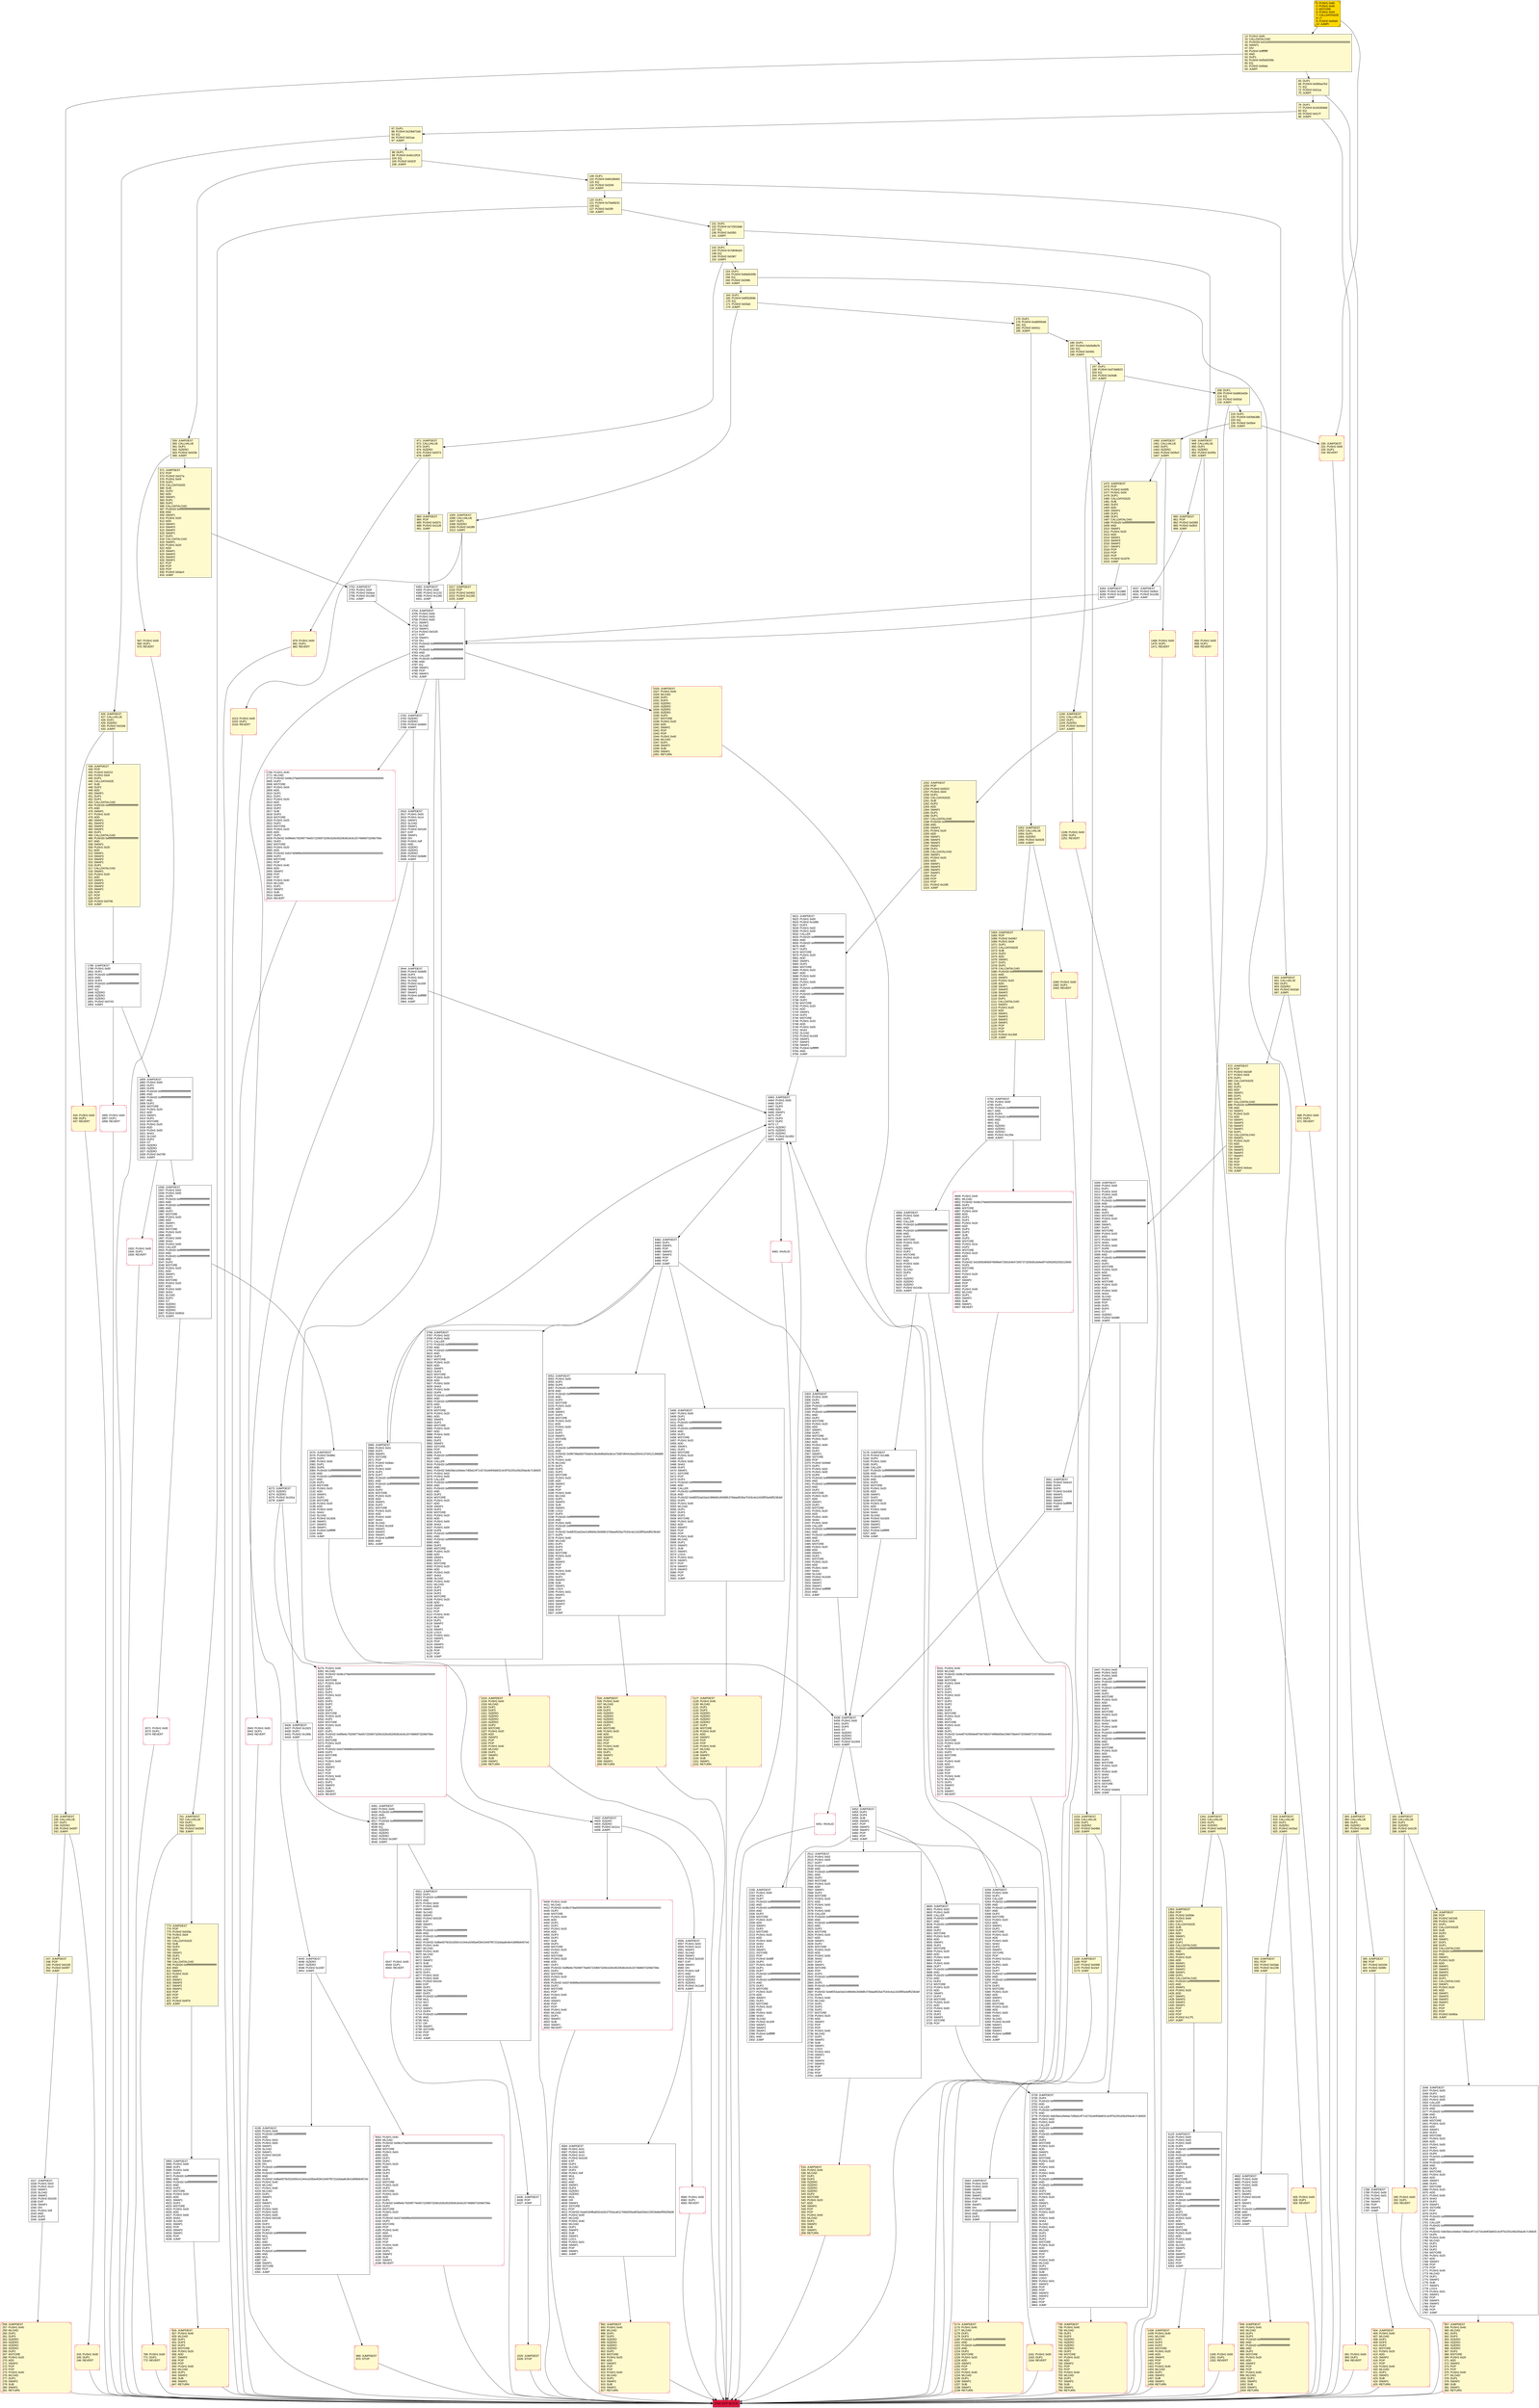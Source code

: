 digraph G {
bgcolor=transparent rankdir=UD;
node [shape=box style=filled color=black fillcolor=white fontname=arial fontcolor=black];
2752 [label="2752: JUMPDEST\l2753: PUSH1 0x00\l2755: PUSH2 0x0aca\l2758: PUSH2 0x1260\l2761: JUMP\l" ];
197 [label="197: DUP1\l198: PUSH4 0xd73dd623\l203: EQ\l204: PUSH2 0x04d8\l207: JUMPI\l" fillcolor=lemonchiffon ];
6435 [label="6435: JUMPDEST\l6436: POP\l6437: JUMP\l" ];
6452 [label="6452: JUMPDEST\l6453: DUP2\l6454: DUP4\l6455: SUB\l6456: SWAP1\l6457: POP\l6458: SWAP3\l6459: SWAP2\l6460: POP\l6461: POP\l6462: JUMP\l" ];
860 [label="860: JUMPDEST\l861: POP\l862: PUSH2 0x0365\l865: PUSH2 0x0fc5\l868: JUMP\l" fillcolor=lemonchiffon ];
383 [label="383: JUMPDEST\l384: CALLVALUE\l385: DUP1\l386: ISZERO\l387: PUSH2 0x018b\l390: JUMPI\l" fillcolor=lemonchiffon ];
131 [label="131: DUP1\l132: PUSH4 0x715018a6\l137: EQ\l138: PUSH2 0x0350\l141: JUMPI\l" fillcolor=lemonchiffon ];
434 [label="434: PUSH1 0x00\l436: DUP1\l437: REVERT\l" fillcolor=lemonchiffon shape=Msquare color=crimson ];
4556 [label="4556: JUMPDEST\l4557: PUSH1 0x03\l4559: PUSH1 0x14\l4561: SWAP1\l4562: SLOAD\l4563: SWAP1\l4564: PUSH2 0x0100\l4567: EXP\l4568: SWAP1\l4569: DIV\l4570: PUSH1 0xff\l4572: AND\l4573: ISZERO\l4574: ISZERO\l4575: ISZERO\l4576: PUSH2 0x11e8\l4579: JUMPI\l" ];
175 [label="175: DUP1\l176: PUSH4 0xa9059cbb\l181: EQ\l182: PUSH2 0x041c\l185: JUMPI\l" fillcolor=lemonchiffon ];
1472 [label="1472: JUMPDEST\l1473: POP\l1474: PUSH2 0x05f5\l1477: PUSH1 0x04\l1479: DUP1\l1480: CALLDATASIZE\l1481: SUB\l1482: DUP2\l1483: ADD\l1484: SWAP1\l1485: DUP1\l1486: DUP1\l1487: CALLDATALOAD\l1488: PUSH20 0xffffffffffffffffffffffffffffffffffffffff\l1509: AND\l1510: SWAP1\l1511: PUSH1 0x20\l1513: ADD\l1514: SWAP1\l1515: SWAP3\l1516: SWAP2\l1517: SWAP1\l1518: POP\l1519: POP\l1520: POP\l1521: PUSH2 0x1878\l1524: JUMP\l" fillcolor=lemonchiffon ];
1798 [label="1798: JUMPDEST\l1799: PUSH1 0x00\l1801: DUP1\l1802: PUSH20 0xffffffffffffffffffffffffffffffffffffffff\l1823: AND\l1824: DUP4\l1825: PUSH20 0xffffffffffffffffffffffffffffffffffffffff\l1846: AND\l1847: EQ\l1848: ISZERO\l1849: ISZERO\l1850: ISZERO\l1851: PUSH2 0x0743\l1854: JUMPI\l" ];
1468 [label="1468: PUSH1 0x00\l1470: DUP1\l1471: REVERT\l" fillcolor=lemonchiffon shape=Msquare color=crimson ];
1315 [label="1315: JUMPDEST\l1316: PUSH1 0x40\l1318: MLOAD\l1319: DUP1\l1320: DUP3\l1321: ISZERO\l1322: ISZERO\l1323: ISZERO\l1324: ISZERO\l1325: DUP2\l1326: MSTORE\l1327: PUSH1 0x20\l1329: ADD\l1330: SWAP2\l1331: POP\l1332: POP\l1333: PUSH1 0x40\l1335: MLOAD\l1336: DUP1\l1337: SWAP2\l1338: SUB\l1339: SWAP1\l1340: RETURN\l" fillcolor=lemonchiffon shape=Msquare color=crimson ];
2512 [label="2512: JUMPDEST\l2513: PUSH1 0x02\l2515: PUSH1 0x00\l2517: DUP7\l2518: PUSH20 0xffffffffffffffffffffffffffffffffffffffff\l2539: AND\l2540: PUSH20 0xffffffffffffffffffffffffffffffffffffffff\l2561: AND\l2562: DUP2\l2563: MSTORE\l2564: PUSH1 0x20\l2566: ADD\l2567: SWAP1\l2568: DUP2\l2569: MSTORE\l2570: PUSH1 0x20\l2572: ADD\l2573: PUSH1 0x00\l2575: SHA3\l2576: PUSH1 0x00\l2578: CALLER\l2579: PUSH20 0xffffffffffffffffffffffffffffffffffffffff\l2600: AND\l2601: PUSH20 0xffffffffffffffffffffffffffffffffffffffff\l2622: AND\l2623: DUP2\l2624: MSTORE\l2625: PUSH1 0x20\l2627: ADD\l2628: SWAP1\l2629: DUP2\l2630: MSTORE\l2631: PUSH1 0x20\l2633: ADD\l2634: PUSH1 0x00\l2636: SHA3\l2637: DUP2\l2638: SWAP1\l2639: SSTORE\l2640: POP\l2641: DUP3\l2642: PUSH20 0xffffffffffffffffffffffffffffffffffffffff\l2663: AND\l2664: DUP5\l2665: PUSH20 0xffffffffffffffffffffffffffffffffffffffff\l2686: AND\l2687: PUSH32 0xddf252ad1be2c89b69c2b068fc378daa952ba7f163c4a11628f55a4df523b3ef\l2720: DUP5\l2721: PUSH1 0x40\l2723: MLOAD\l2724: DUP1\l2725: DUP3\l2726: DUP2\l2727: MSTORE\l2728: PUSH1 0x20\l2730: ADD\l2731: SWAP2\l2732: POP\l2733: POP\l2734: PUSH1 0x40\l2736: MLOAD\l2737: DUP1\l2738: SWAP2\l2739: SUB\l2740: SWAP1\l2741: LOG3\l2742: PUSH1 0x01\l2744: SWAP1\l2745: POP\l2746: SWAP4\l2747: SWAP3\l2748: POP\l2749: POP\l2750: POP\l2751: JUMP\l" ];
391 [label="391: PUSH1 0x00\l393: DUP1\l394: REVERT\l" fillcolor=lemonchiffon shape=Msquare color=crimson ];
404 [label="404: JUMPDEST\l405: PUSH1 0x40\l407: MLOAD\l408: DUP1\l409: DUP3\l410: DUP2\l411: MSTORE\l412: PUSH1 0x20\l414: ADD\l415: SWAP2\l416: POP\l417: POP\l418: PUSH1 0x40\l420: MLOAD\l421: DUP1\l422: SWAP2\l423: SUB\l424: SWAP1\l425: RETURN\l" fillcolor=lemonchiffon shape=Msquare color=crimson ];
1161 [label="1161: PUSH1 0x00\l1163: DUP1\l1164: REVERT\l" fillcolor=lemonchiffon shape=Msquare color=crimson ];
533 [label="533: JUMPDEST\l534: PUSH1 0x40\l536: MLOAD\l537: DUP1\l538: DUP3\l539: ISZERO\l540: ISZERO\l541: ISZERO\l542: ISZERO\l543: DUP2\l544: MSTORE\l545: PUSH1 0x20\l547: ADD\l548: SWAP2\l549: POP\l550: POP\l551: PUSH1 0x40\l553: MLOAD\l554: DUP1\l555: SWAP2\l556: SUB\l557: SWAP1\l558: RETURN\l" fillcolor=lemonchiffon shape=Msquare color=crimson ];
87 [label="87: DUP1\l88: PUSH4 0x23b872dd\l93: EQ\l94: PUSH2 0x01aa\l97: JUMPI\l" fillcolor=lemonchiffon ];
2303 [label="2303: JUMPDEST\l2304: PUSH1 0x00\l2306: DUP1\l2307: DUP6\l2308: PUSH20 0xffffffffffffffffffffffffffffffffffffffff\l2329: AND\l2330: PUSH20 0xffffffffffffffffffffffffffffffffffffffff\l2351: AND\l2352: DUP2\l2353: MSTORE\l2354: PUSH1 0x20\l2356: ADD\l2357: SWAP1\l2358: DUP2\l2359: MSTORE\l2360: PUSH1 0x20\l2362: ADD\l2363: PUSH1 0x00\l2365: SHA3\l2366: DUP2\l2367: SWAP1\l2368: SSTORE\l2369: POP\l2370: PUSH2 0x09d0\l2373: DUP3\l2374: PUSH1 0x02\l2376: PUSH1 0x00\l2378: DUP8\l2379: PUSH20 0xffffffffffffffffffffffffffffffffffffffff\l2400: AND\l2401: PUSH20 0xffffffffffffffffffffffffffffffffffffffff\l2422: AND\l2423: DUP2\l2424: MSTORE\l2425: PUSH1 0x20\l2427: ADD\l2428: SWAP1\l2429: DUP2\l2430: MSTORE\l2431: PUSH1 0x20\l2433: ADD\l2434: PUSH1 0x00\l2436: SHA3\l2437: PUSH1 0x00\l2439: CALLER\l2440: PUSH20 0xffffffffffffffffffffffffffffffffffffffff\l2461: AND\l2462: PUSH20 0xffffffffffffffffffffffffffffffffffffffff\l2483: AND\l2484: DUP2\l2485: MSTORE\l2486: PUSH1 0x20\l2488: ADD\l2489: SWAP1\l2490: DUP2\l2491: MSTORE\l2492: PUSH1 0x20\l2494: ADD\l2495: PUSH1 0x00\l2497: SHA3\l2498: SLOAD\l2499: PUSH2 0x1926\l2502: SWAP1\l2503: SWAP2\l2504: SWAP1\l2505: PUSH4 0xffffffff\l2510: AND\l2511: JUMP\l" ];
1438 [label="1438: JUMPDEST\l1439: PUSH1 0x40\l1441: MLOAD\l1442: DUP1\l1443: DUP3\l1444: DUP2\l1445: MSTORE\l1446: PUSH1 0x20\l1448: ADD\l1449: SWAP2\l1450: POP\l1451: POP\l1452: PUSH1 0x40\l1454: MLOAD\l1455: DUP1\l1456: SWAP2\l1457: SUB\l1458: SWAP1\l1459: RETURN\l" fillcolor=lemonchiffon shape=Msquare color=crimson ];
1932 [label="1932: PUSH1 0x00\l1934: DUP1\l1935: REVERT\l" shape=Msquare color=crimson ];
2156 [label="2156: JUMPDEST\l2157: PUSH1 0x00\l2159: DUP1\l2160: DUP7\l2161: PUSH20 0xffffffffffffffffffffffffffffffffffffffff\l2182: AND\l2183: PUSH20 0xffffffffffffffffffffffffffffffffffffffff\l2204: AND\l2205: DUP2\l2206: MSTORE\l2207: PUSH1 0x20\l2209: ADD\l2210: SWAP1\l2211: DUP2\l2212: MSTORE\l2213: PUSH1 0x20\l2215: ADD\l2216: PUSH1 0x00\l2218: SHA3\l2219: DUP2\l2220: SWAP1\l2221: SSTORE\l2222: POP\l2223: PUSH2 0x08ff\l2226: DUP3\l2227: PUSH1 0x00\l2229: DUP1\l2230: DUP7\l2231: PUSH20 0xffffffffffffffffffffffffffffffffffffffff\l2252: AND\l2253: PUSH20 0xffffffffffffffffffffffffffffffffffffffff\l2274: AND\l2275: DUP2\l2276: MSTORE\l2277: PUSH1 0x20\l2279: ADD\l2280: SWAP1\l2281: DUP2\l2282: MSTORE\l2283: PUSH1 0x20\l2285: ADD\l2286: PUSH1 0x00\l2288: SHA3\l2289: SLOAD\l2290: PUSH2 0x193f\l2293: SWAP1\l2294: SWAP2\l2295: SWAP1\l2296: PUSH4 0xffffffff\l2301: AND\l2302: JUMP\l" ];
2769 [label="2769: PUSH1 0x40\l2771: MLOAD\l2772: PUSH32 0x08c379a000000000000000000000000000000000000000000000000000000000\l2805: DUP2\l2806: MSTORE\l2807: PUSH1 0x04\l2809: ADD\l2810: DUP1\l2811: DUP1\l2812: PUSH1 0x20\l2814: ADD\l2815: DUP3\l2816: DUP2\l2817: SUB\l2818: DUP3\l2819: MSTORE\l2820: PUSH1 0x25\l2822: DUP2\l2823: MSTORE\l2824: PUSH1 0x20\l2826: ADD\l2827: DUP1\l2828: PUSH32 0x6f6e6c79206f776e65722069732061626c652063616c6c20746869732066756e\l2861: DUP2\l2862: MSTORE\l2863: PUSH1 0x20\l2865: ADD\l2866: PUSH32 0x6374696f6e000000000000000000000000000000000000000000000000000000\l2899: DUP2\l2900: MSTORE\l2901: POP\l2902: PUSH1 0x40\l2904: ADD\l2905: SWAP2\l2906: POP\l2907: POP\l2908: PUSH1 0x40\l2910: MLOAD\l2911: DUP1\l2912: SWAP2\l2913: SUB\l2914: SWAP1\l2915: REVERT\l" shape=Msquare color=crimson ];
2916 [label="2916: JUMPDEST\l2917: PUSH1 0x03\l2919: PUSH1 0x14\l2921: SWAP1\l2922: SLOAD\l2923: SWAP1\l2924: PUSH2 0x0100\l2927: EXP\l2928: SWAP1\l2929: DIV\l2930: PUSH1 0xff\l2932: AND\l2933: ISZERO\l2934: ISZERO\l2935: ISZERO\l2936: PUSH2 0x0b80\l2939: JUMPI\l" ];
3581 [label="3581: JUMPDEST\l3582: PUSH2 0x0e10\l3585: DUP4\l3586: DUP3\l3587: PUSH2 0x1926\l3590: SWAP1\l3591: SWAP2\l3592: SWAP1\l3593: PUSH4 0xffffffff\l3598: AND\l3599: JUMP\l" ];
6547 [label="6547: PUSH1 0x00\l6549: DUP1\l6550: REVERT\l" shape=Msquare color=crimson ];
395 [label="395: JUMPDEST\l396: POP\l397: PUSH2 0x0194\l400: PUSH2 0x06fc\l403: JUMP\l" fillcolor=lemonchiffon ];
98 [label="98: DUP1\l99: PUSH4 0x40c10f19\l104: EQ\l105: PUSH2 0x022f\l108: JUMPI\l" fillcolor=lemonchiffon ];
4037 [label="4037: JUMPDEST\l4038: PUSH2 0x0fcd\l4041: PUSH2 0x1260\l4044: JUMP\l" ];
4052 [label="4052: PUSH1 0x40\l4054: MLOAD\l4055: PUSH32 0x08c379a000000000000000000000000000000000000000000000000000000000\l4088: DUP2\l4089: MSTORE\l4090: PUSH1 0x04\l4092: ADD\l4093: DUP1\l4094: DUP1\l4095: PUSH1 0x20\l4097: ADD\l4098: DUP3\l4099: DUP2\l4100: SUB\l4101: DUP3\l4102: MSTORE\l4103: PUSH1 0x25\l4105: DUP2\l4106: MSTORE\l4107: PUSH1 0x20\l4109: ADD\l4110: DUP1\l4111: PUSH32 0x6f6e6c79206f776e65722069732061626c652063616c6c20746869732066756e\l4144: DUP2\l4145: MSTORE\l4146: PUSH1 0x20\l4148: ADD\l4149: PUSH32 0x6374696f6e000000000000000000000000000000000000000000000000000000\l4182: DUP2\l4183: MSTORE\l4184: POP\l4185: PUSH1 0x40\l4187: ADD\l4188: SWAP2\l4189: POP\l4190: POP\l4191: PUSH1 0x40\l4193: MLOAD\l4194: DUP1\l4195: SWAP2\l4196: SUB\l4197: SWAP1\l4198: REVERT\l" shape=Msquare color=crimson ];
256 [label="256: JUMPDEST\l257: PUSH1 0x40\l259: MLOAD\l260: DUP1\l261: DUP3\l262: ISZERO\l263: ISZERO\l264: ISZERO\l265: ISZERO\l266: DUP2\l267: MSTORE\l268: PUSH1 0x20\l270: ADD\l271: SWAP2\l272: POP\l273: POP\l274: PUSH1 0x40\l276: MLOAD\l277: DUP1\l278: SWAP2\l279: SUB\l280: SWAP1\l281: RETURN\l" fillcolor=lemonchiffon shape=Msquare color=crimson ];
668 [label="668: PUSH1 0x00\l670: DUP1\l671: REVERT\l" fillcolor=lemonchiffon shape=Msquare color=crimson ];
571 [label="571: JUMPDEST\l572: POP\l573: PUSH2 0x027a\l576: PUSH1 0x04\l578: DUP1\l579: CALLDATASIZE\l580: SUB\l581: DUP2\l582: ADD\l583: SWAP1\l584: DUP1\l585: DUP1\l586: CALLDATALOAD\l587: PUSH20 0xffffffffffffffffffffffffffffffffffffffff\l608: AND\l609: SWAP1\l610: PUSH1 0x20\l612: ADD\l613: SWAP1\l614: SWAP3\l615: SWAP2\l616: SWAP1\l617: DUP1\l618: CALLDATALOAD\l619: SWAP1\l620: PUSH1 0x20\l622: ADD\l623: SWAP1\l624: SWAP3\l625: SWAP2\l626: SWAP1\l627: POP\l628: POP\l629: POP\l630: PUSH2 0x0ac0\l633: JUMP\l" fillcolor=lemonchiffon ];
1026 [label="1026: JUMPDEST\l1027: PUSH1 0x40\l1029: MLOAD\l1030: DUP1\l1031: DUP3\l1032: ISZERO\l1033: ISZERO\l1034: ISZERO\l1035: ISZERO\l1036: DUP2\l1037: MSTORE\l1038: PUSH1 0x20\l1040: ADD\l1041: SWAP2\l1042: POP\l1043: POP\l1044: PUSH1 0x40\l1046: MLOAD\l1047: DUP1\l1048: SWAP2\l1049: SUB\l1050: SWAP1\l1051: RETURN\l" fillcolor=lemonchiffon shape=Msquare color=crimson ];
926 [label="926: PUSH1 0x00\l928: DUP1\l929: REVERT\l" fillcolor=lemonchiffon shape=Msquare color=crimson ];
892 [label="892: JUMPDEST\l893: PUSH1 0x40\l895: MLOAD\l896: DUP1\l897: DUP3\l898: ISZERO\l899: ISZERO\l900: ISZERO\l901: ISZERO\l902: DUP2\l903: MSTORE\l904: PUSH1 0x20\l906: ADD\l907: SWAP2\l908: POP\l909: POP\l910: PUSH1 0x40\l912: MLOAD\l913: DUP1\l914: SWAP2\l915: SUB\l916: SWAP1\l917: RETURN\l" fillcolor=lemonchiffon shape=Msquare color=crimson ];
2944 [label="2944: JUMPDEST\l2945: PUSH2 0x0b95\l2948: DUP3\l2949: PUSH1 0x01\l2951: SLOAD\l2952: PUSH2 0x193f\l2955: SWAP1\l2956: SWAP2\l2957: SWAP1\l2958: PUSH4 0xffffffff\l2963: AND\l2964: JUMP\l" ];
1248 [label="1248: PUSH1 0x00\l1250: DUP1\l1251: REVERT\l" fillcolor=lemonchiffon shape=Msquare color=crimson ];
883 [label="883: JUMPDEST\l884: POP\l885: PUSH2 0x037c\l888: PUSH2 0x1128\l891: JUMP\l" fillcolor=lemonchiffon ];
4580 [label="4580: PUSH1 0x00\l4582: DUP1\l4583: REVERT\l" shape=Msquare color=crimson ];
634 [label="634: JUMPDEST\l635: PUSH1 0x40\l637: MLOAD\l638: DUP1\l639: DUP3\l640: ISZERO\l641: ISZERO\l642: ISZERO\l643: ISZERO\l644: DUP2\l645: MSTORE\l646: PUSH1 0x20\l648: ADD\l649: SWAP2\l650: POP\l651: POP\l652: PUSH1 0x40\l654: MLOAD\l655: DUP1\l656: SWAP2\l657: SUB\l658: SWAP1\l659: RETURN\l" fillcolor=lemonchiffon shape=Msquare color=crimson ];
247 [label="247: JUMPDEST\l248: POP\l249: PUSH2 0x0100\l252: PUSH2 0x05f7\l255: JUMP\l" fillcolor=lemonchiffon ];
6482 [label="6482: JUMPDEST\l6483: DUP1\l6484: SWAP1\l6485: POP\l6486: SWAP3\l6487: SWAP2\l6488: POP\l6489: POP\l6490: JUMP\l" ];
4792 [label="4792: JUMPDEST\l4793: PUSH1 0x00\l4795: DUP1\l4796: PUSH20 0xffffffffffffffffffffffffffffffffffffffff\l4817: AND\l4818: DUP4\l4819: PUSH20 0xffffffffffffffffffffffffffffffffffffffff\l4840: AND\l4841: EQ\l4842: ISZERO\l4843: ISZERO\l4844: ISZERO\l4845: PUSH2 0x135e\l4848: JUMPI\l" ];
13 [label="13: PUSH1 0x00\l15: CALLDATALOAD\l16: PUSH29 0x0100000000000000000000000000000000000000000000000000000000\l46: SWAP1\l47: DIV\l48: PUSH4 0xffffffff\l53: AND\l54: DUP1\l55: PUSH4 0x05d2035b\l60: EQ\l61: PUSH2 0x00eb\l64: JUMPI\l" fillcolor=lemonchiffon ];
243 [label="243: PUSH1 0x00\l245: DUP1\l246: REVERT\l" fillcolor=lemonchiffon shape=Msquare color=crimson ];
4392 [label="4392: JUMPDEST\l4393: PUSH1 0x00\l4395: PUSH2 0x1132\l4398: PUSH2 0x1260\l4401: JUMP\l" ];
1013 [label="1013: PUSH1 0x00\l1015: DUP1\l1016: REVERT\l" fillcolor=lemonchiffon shape=Msquare color=crimson ];
6426 [label="6426: JUMPDEST\l6427: PUSH2 0x1923\l6430: DUP2\l6431: PUSH2 0x195b\l6434: JUMP\l" ];
164 [label="164: DUP1\l165: PUSH4 0x8f32d59b\l170: EQ\l171: PUSH2 0x03ed\l174: JUMPI\l" fillcolor=lemonchiffon ];
6438 [label="6438: JUMPDEST\l6439: PUSH1 0x00\l6441: DUP3\l6442: DUP3\l6443: GT\l6444: ISZERO\l6445: ISZERO\l6446: ISZERO\l6447: PUSH2 0x1934\l6450: JUMPI\l" ];
6743 [label="6743: EXIT BLOCK\l" fillcolor=crimson ];
426 [label="426: JUMPDEST\l427: CALLVALUE\l428: DUP1\l429: ISZERO\l430: PUSH2 0x01b6\l433: JUMPI\l" fillcolor=lemonchiffon ];
357 [label="357: JUMPDEST\l358: PUSH1 0x40\l360: MLOAD\l361: DUP1\l362: DUP3\l363: ISZERO\l364: ISZERO\l365: ISZERO\l366: ISZERO\l367: DUP2\l368: MSTORE\l369: PUSH1 0x20\l371: ADD\l372: SWAP2\l373: POP\l374: POP\l375: PUSH1 0x40\l377: MLOAD\l378: DUP1\l379: SWAP2\l380: SUB\l381: SWAP1\l382: RETURN\l" fillcolor=lemonchiffon shape=Msquare color=crimson ];
1127 [label="1127: JUMPDEST\l1128: PUSH1 0x40\l1130: MLOAD\l1131: DUP1\l1132: DUP3\l1133: ISZERO\l1134: ISZERO\l1135: ISZERO\l1136: ISZERO\l1137: DUP2\l1138: MSTORE\l1139: PUSH1 0x20\l1141: ADD\l1142: SWAP2\l1143: POP\l1144: POP\l1145: PUSH1 0x40\l1147: MLOAD\l1148: DUP1\l1149: SWAP2\l1150: SUB\l1151: SWAP1\l1152: RETURN\l" fillcolor=lemonchiffon shape=Msquare color=crimson ];
0 [label="0: PUSH1 0x80\l2: PUSH1 0x40\l4: MSTORE\l5: PUSH1 0x04\l7: CALLDATASIZE\l8: LT\l9: PUSH2 0x00e6\l12: JUMPI\l" fillcolor=lemonchiffon shape=Msquare fillcolor=gold ];
773 [label="773: JUMPDEST\l774: POP\l775: PUSH2 0x033a\l778: PUSH1 0x04\l780: DUP1\l781: CALLDATASIZE\l782: SUB\l783: DUP2\l784: ADD\l785: SWAP1\l786: DUP1\l787: DUP1\l788: CALLDATALOAD\l789: PUSH20 0xffffffffffffffffffffffffffffffffffffffff\l810: AND\l811: SWAP1\l812: PUSH1 0x20\l814: ADD\l815: SWAP1\l816: SWAP3\l817: SWAP2\l818: SWAP1\l819: POP\l820: POP\l821: POP\l822: PUSH2 0x0f7d\l825: JUMP\l" fillcolor=lemonchiffon ];
1525 [label="1525: JUMPDEST\l1526: STOP\l" fillcolor=lemonchiffon shape=Msquare color=crimson ];
6279 [label="6279: PUSH1 0x40\l6281: MLOAD\l6282: PUSH32 0x08c379a000000000000000000000000000000000000000000000000000000000\l6315: DUP2\l6316: MSTORE\l6317: PUSH1 0x04\l6319: ADD\l6320: DUP1\l6321: DUP1\l6322: PUSH1 0x20\l6324: ADD\l6325: DUP3\l6326: DUP2\l6327: SUB\l6328: DUP3\l6329: MSTORE\l6330: PUSH1 0x25\l6332: DUP2\l6333: MSTORE\l6334: PUSH1 0x20\l6336: ADD\l6337: DUP1\l6338: PUSH32 0x6f6e6c79206f776e65722069732061626c652063616c6c20746869732066756e\l6371: DUP2\l6372: MSTORE\l6373: PUSH1 0x20\l6375: ADD\l6376: PUSH32 0x6374696f6e000000000000000000000000000000000000000000000000000000\l6409: DUP2\l6410: MSTORE\l6411: POP\l6412: PUSH1 0x40\l6414: ADD\l6415: SWAP2\l6416: POP\l6417: POP\l6418: PUSH1 0x40\l6420: MLOAD\l6421: DUP1\l6422: SWAP2\l6423: SUB\l6424: SWAP1\l6425: REVERT\l" shape=Msquare color=crimson ];
1788 [label="1788: JUMPDEST\l1789: PUSH1 0x00\l1791: PUSH1 0x01\l1793: SLOAD\l1794: SWAP1\l1795: POP\l1796: SWAP1\l1797: JUMP\l" ];
6551 [label="6551: JUMPDEST\l6552: DUP1\l6553: PUSH20 0xffffffffffffffffffffffffffffffffffffffff\l6574: AND\l6575: PUSH1 0x03\l6577: PUSH1 0x00\l6579: SWAP1\l6580: SLOAD\l6581: SWAP1\l6582: PUSH2 0x0100\l6585: EXP\l6586: SWAP1\l6587: DIV\l6588: PUSH20 0xffffffffffffffffffffffffffffffffffffffff\l6609: AND\l6610: PUSH20 0xffffffffffffffffffffffffffffffffffffffff\l6631: AND\l6632: PUSH32 0x8be0079c531659141344cd1fd0a4f28419497f9722a3daafe3b4186f6b6457e0\l6665: PUSH1 0x40\l6667: MLOAD\l6668: PUSH1 0x40\l6670: MLOAD\l6671: DUP1\l6672: SWAP2\l6673: SUB\l6674: SWAP1\l6675: LOG3\l6676: DUP1\l6677: PUSH1 0x03\l6679: PUSH1 0x00\l6681: PUSH2 0x0100\l6684: EXP\l6685: DUP2\l6686: SLOAD\l6687: DUP2\l6688: PUSH20 0xffffffffffffffffffffffffffffffffffffffff\l6709: MUL\l6710: NOT\l6711: AND\l6712: SWAP1\l6713: DUP4\l6714: PUSH20 0xffffffffffffffffffffffffffffffffffffffff\l6735: AND\l6736: MUL\l6737: OR\l6738: SWAP1\l6739: SSTORE\l6740: POP\l6741: POP\l6742: JUMP\l" ];
6129 [label="6129: JUMPDEST\l6130: PUSH1 0x00\l6132: PUSH1 0x02\l6134: PUSH1 0x00\l6136: DUP5\l6137: PUSH20 0xffffffffffffffffffffffffffffffffffffffff\l6158: AND\l6159: PUSH20 0xffffffffffffffffffffffffffffffffffffffff\l6180: AND\l6181: DUP2\l6182: MSTORE\l6183: PUSH1 0x20\l6185: ADD\l6186: SWAP1\l6187: DUP2\l6188: MSTORE\l6189: PUSH1 0x20\l6191: ADD\l6192: PUSH1 0x00\l6194: SHA3\l6195: PUSH1 0x00\l6197: DUP4\l6198: PUSH20 0xffffffffffffffffffffffffffffffffffffffff\l6219: AND\l6220: PUSH20 0xffffffffffffffffffffffffffffffffffffffff\l6241: AND\l6242: DUP2\l6243: MSTORE\l6244: PUSH1 0x20\l6246: ADD\l6247: SWAP1\l6248: DUP2\l6249: MSTORE\l6250: PUSH1 0x20\l6252: ADD\l6253: PUSH1 0x00\l6255: SHA3\l6256: SLOAD\l6257: SWAP1\l6258: POP\l6259: SWAP3\l6260: SWAP2\l6261: POP\l6262: POP\l6263: JUMP\l" ];
5766 [label="5766: JUMPDEST\l5767: PUSH1 0x02\l5769: PUSH1 0x00\l5771: CALLER\l5772: PUSH20 0xffffffffffffffffffffffffffffffffffffffff\l5793: AND\l5794: PUSH20 0xffffffffffffffffffffffffffffffffffffffff\l5815: AND\l5816: DUP2\l5817: MSTORE\l5818: PUSH1 0x20\l5820: ADD\l5821: SWAP1\l5822: DUP2\l5823: MSTORE\l5824: PUSH1 0x20\l5826: ADD\l5827: PUSH1 0x00\l5829: SHA3\l5830: PUSH1 0x00\l5832: DUP6\l5833: PUSH20 0xffffffffffffffffffffffffffffffffffffffff\l5854: AND\l5855: PUSH20 0xffffffffffffffffffffffffffffffffffffffff\l5876: AND\l5877: DUP2\l5878: MSTORE\l5879: PUSH1 0x20\l5881: ADD\l5882: SWAP1\l5883: DUP2\l5884: MSTORE\l5885: PUSH1 0x20\l5887: ADD\l5888: PUSH1 0x00\l5890: SHA3\l5891: DUP2\l5892: SWAP1\l5893: SSTORE\l5894: POP\l5895: DUP3\l5896: PUSH20 0xffffffffffffffffffffffffffffffffffffffff\l5917: AND\l5918: CALLER\l5919: PUSH20 0xffffffffffffffffffffffffffffffffffffffff\l5940: AND\l5941: PUSH32 0x8c5be1e5ebec7d5bd14f71427d1e84f3dd0314c0f7b2291e5b200ac8c7c3b925\l5974: PUSH1 0x02\l5976: PUSH1 0x00\l5978: CALLER\l5979: PUSH20 0xffffffffffffffffffffffffffffffffffffffff\l6000: AND\l6001: PUSH20 0xffffffffffffffffffffffffffffffffffffffff\l6022: AND\l6023: DUP2\l6024: MSTORE\l6025: PUSH1 0x20\l6027: ADD\l6028: SWAP1\l6029: DUP2\l6030: MSTORE\l6031: PUSH1 0x20\l6033: ADD\l6034: PUSH1 0x00\l6036: SHA3\l6037: PUSH1 0x00\l6039: DUP8\l6040: PUSH20 0xffffffffffffffffffffffffffffffffffffffff\l6061: AND\l6062: PUSH20 0xffffffffffffffffffffffffffffffffffffffff\l6083: AND\l6084: DUP2\l6085: MSTORE\l6086: PUSH1 0x20\l6088: ADD\l6089: SWAP1\l6090: DUP2\l6091: MSTORE\l6092: PUSH1 0x20\l6094: ADD\l6095: PUSH1 0x00\l6097: SHA3\l6098: SLOAD\l6099: PUSH1 0x40\l6101: MLOAD\l6102: DUP1\l6103: DUP3\l6104: DUP2\l6105: MSTORE\l6106: PUSH1 0x20\l6108: ADD\l6109: SWAP2\l6110: POP\l6111: POP\l6112: PUSH1 0x40\l6114: MLOAD\l6115: DUP1\l6116: SWAP2\l6117: SUB\l6118: SWAP1\l6119: LOG3\l6120: PUSH1 0x01\l6122: SWAP1\l6123: POP\l6124: SWAP3\l6125: SWAP2\l6126: POP\l6127: POP\l6128: JUMP\l" ];
6491 [label="6491: JUMPDEST\l6492: PUSH1 0x00\l6494: PUSH20 0xffffffffffffffffffffffffffffffffffffffff\l6515: AND\l6516: DUP2\l6517: PUSH20 0xffffffffffffffffffffffffffffffffffffffff\l6538: AND\l6539: EQ\l6540: ISZERO\l6541: ISZERO\l6542: ISZERO\l6543: PUSH2 0x1997\l6546: JUMPI\l" ];
2762 [label="2762: JUMPDEST\l2763: ISZERO\l2764: ISZERO\l2765: PUSH2 0x0b64\l2768: JUMPI\l" ];
1240 [label="1240: JUMPDEST\l1241: CALLVALUE\l1242: DUP1\l1243: ISZERO\l1244: PUSH2 0x04e4\l1247: JUMPI\l" fillcolor=lemonchiffon ];
5583 [label="5583: JUMPDEST\l5584: PUSH1 0x03\l5586: PUSH1 0x00\l5588: SWAP1\l5589: SLOAD\l5590: SWAP1\l5591: PUSH2 0x0100\l5594: EXP\l5595: SWAP1\l5596: DIV\l5597: PUSH20 0xffffffffffffffffffffffffffffffffffffffff\l5618: AND\l5619: DUP2\l5620: JUMP\l" ];
3729 [label="3729: JUMPDEST\l3730: DUP4\l3731: PUSH20 0xffffffffffffffffffffffffffffffffffffffff\l3752: AND\l3753: CALLER\l3754: PUSH20 0xffffffffffffffffffffffffffffffffffffffff\l3775: AND\l3776: PUSH32 0x8c5be1e5ebec7d5bd14f71427d1e84f3dd0314c0f7b2291e5b200ac8c7c3b925\l3809: PUSH1 0x02\l3811: PUSH1 0x00\l3813: CALLER\l3814: PUSH20 0xffffffffffffffffffffffffffffffffffffffff\l3835: AND\l3836: PUSH20 0xffffffffffffffffffffffffffffffffffffffff\l3857: AND\l3858: DUP2\l3859: MSTORE\l3860: PUSH1 0x20\l3862: ADD\l3863: SWAP1\l3864: DUP2\l3865: MSTORE\l3866: PUSH1 0x20\l3868: ADD\l3869: PUSH1 0x00\l3871: SHA3\l3872: PUSH1 0x00\l3874: DUP9\l3875: PUSH20 0xffffffffffffffffffffffffffffffffffffffff\l3896: AND\l3897: PUSH20 0xffffffffffffffffffffffffffffffffffffffff\l3918: AND\l3919: DUP2\l3920: MSTORE\l3921: PUSH1 0x20\l3923: ADD\l3924: SWAP1\l3925: DUP2\l3926: MSTORE\l3927: PUSH1 0x20\l3929: ADD\l3930: PUSH1 0x00\l3932: SHA3\l3933: SLOAD\l3934: PUSH1 0x40\l3936: MLOAD\l3937: DUP1\l3938: DUP3\l3939: DUP2\l3940: MSTORE\l3941: PUSH1 0x20\l3943: ADD\l3944: SWAP2\l3945: POP\l3946: POP\l3947: PUSH1 0x40\l3949: MLOAD\l3950: DUP1\l3951: SWAP2\l3952: SUB\l3953: SWAP1\l3954: LOG3\l3955: PUSH1 0x01\l3957: SWAP2\l3958: POP\l3959: POP\l3960: SWAP3\l3961: SWAP2\l3962: POP\l3963: POP\l3964: JUMP\l" ];
290 [label="290: PUSH1 0x00\l292: DUP1\l293: REVERT\l" fillcolor=lemonchiffon shape=Msquare color=crimson ];
1060 [label="1060: PUSH1 0x00\l1062: DUP1\l1063: REVERT\l" fillcolor=lemonchiffon shape=Msquare color=crimson ];
826 [label="826: JUMPDEST\l827: PUSH1 0x40\l829: MLOAD\l830: DUP1\l831: DUP3\l832: DUP2\l833: MSTORE\l834: PUSH1 0x20\l836: ADD\l837: SWAP2\l838: POP\l839: POP\l840: PUSH1 0x40\l842: MLOAD\l843: DUP1\l844: SWAP2\l845: SUB\l846: SWAP1\l847: RETURN\l" fillcolor=lemonchiffon shape=Msquare color=crimson ];
65 [label="65: DUP1\l66: PUSH4 0x095ea7b3\l71: EQ\l72: PUSH2 0x011a\l75: JUMPI\l" fillcolor=lemonchiffon ];
4958 [label="4958: JUMPDEST\l4959: PUSH1 0x00\l4961: DUP1\l4962: CALLER\l4963: PUSH20 0xffffffffffffffffffffffffffffffffffffffff\l4984: AND\l4985: PUSH20 0xffffffffffffffffffffffffffffffffffffffff\l5006: AND\l5007: DUP2\l5008: MSTORE\l5009: PUSH1 0x20\l5011: ADD\l5012: SWAP1\l5013: DUP2\l5014: MSTORE\l5015: PUSH1 0x20\l5017: ADD\l5018: PUSH1 0x00\l5020: SHA3\l5021: SLOAD\l5022: DUP3\l5023: GT\l5024: ISZERO\l5025: ISZERO\l5026: ISZERO\l5027: PUSH2 0x143a\l5030: JUMPI\l" ];
3052 [label="3052: JUMPDEST\l3053: PUSH1 0x00\l3055: DUP1\l3056: DUP6\l3057: PUSH20 0xffffffffffffffffffffffffffffffffffffffff\l3078: AND\l3079: PUSH20 0xffffffffffffffffffffffffffffffffffffffff\l3100: AND\l3101: DUP2\l3102: MSTORE\l3103: PUSH1 0x20\l3105: ADD\l3106: SWAP1\l3107: DUP2\l3108: MSTORE\l3109: PUSH1 0x20\l3111: ADD\l3112: PUSH1 0x00\l3114: SHA3\l3115: DUP2\l3116: SWAP1\l3117: SSTORE\l3118: POP\l3119: DUP3\l3120: PUSH20 0xffffffffffffffffffffffffffffffffffffffff\l3141: AND\l3142: PUSH32 0x0f6798a560793a54c3bcfe86a93cde1e73087d944c0ea20544137d4121396885\l3175: DUP4\l3176: PUSH1 0x40\l3178: MLOAD\l3179: DUP1\l3180: DUP3\l3181: DUP2\l3182: MSTORE\l3183: PUSH1 0x20\l3185: ADD\l3186: SWAP2\l3187: POP\l3188: POP\l3189: PUSH1 0x40\l3191: MLOAD\l3192: DUP1\l3193: SWAP2\l3194: SUB\l3195: SWAP1\l3196: LOG2\l3197: DUP3\l3198: PUSH20 0xffffffffffffffffffffffffffffffffffffffff\l3219: AND\l3220: PUSH1 0x00\l3222: PUSH20 0xffffffffffffffffffffffffffffffffffffffff\l3243: AND\l3244: PUSH32 0xddf252ad1be2c89b69c2b068fc378daa952ba7f163c4a11628f55a4df523b3ef\l3277: DUP5\l3278: PUSH1 0x40\l3280: MLOAD\l3281: DUP1\l3282: DUP3\l3283: DUP2\l3284: MSTORE\l3285: PUSH1 0x20\l3287: ADD\l3288: SWAP2\l3289: POP\l3290: POP\l3291: PUSH1 0x40\l3293: MLOAD\l3294: DUP1\l3295: SWAP2\l3296: SUB\l3297: SWAP1\l3298: LOG3\l3299: PUSH1 0x01\l3301: SWAP1\l3302: POP\l3303: SWAP3\l3304: SWAP2\l3305: POP\l3306: POP\l3307: JUMP\l" ];
6451 [label="6451: INVALID\l" shape=Msquare color=crimson ];
4045 [label="4045: JUMPDEST\l4046: ISZERO\l4047: ISZERO\l4048: PUSH2 0x1067\l4051: JUMPI\l" ];
1052 [label="1052: JUMPDEST\l1053: CALLVALUE\l1054: DUP1\l1055: ISZERO\l1056: PUSH2 0x0428\l1059: JUMPI\l" fillcolor=lemonchiffon ];
76 [label="76: DUP1\l77: PUSH4 0x18160ddd\l82: EQ\l83: PUSH2 0x017f\l86: JUMPI\l" fillcolor=lemonchiffon ];
660 [label="660: JUMPDEST\l661: CALLVALUE\l662: DUP1\l663: ISZERO\l664: PUSH2 0x02a0\l667: JUMPI\l" fillcolor=lemonchiffon ];
208 [label="208: DUP1\l209: PUSH4 0xdd62ed3e\l214: EQ\l215: PUSH2 0x053d\l218: JUMPI\l" fillcolor=lemonchiffon ];
1064 [label="1064: JUMPDEST\l1065: POP\l1066: PUSH2 0x0467\l1069: PUSH1 0x04\l1071: DUP1\l1072: CALLDATASIZE\l1073: SUB\l1074: DUP2\l1075: ADD\l1076: SWAP1\l1077: DUP1\l1078: DUP1\l1079: CALLDATALOAD\l1080: PUSH20 0xffffffffffffffffffffffffffffffffffffffff\l1101: AND\l1102: SWAP1\l1103: PUSH1 0x20\l1105: ADD\l1106: SWAP1\l1107: SWAP3\l1108: SWAP2\l1109: SWAP1\l1110: DUP1\l1111: CALLDATALOAD\l1112: SWAP1\l1113: PUSH1 0x20\l1115: ADD\l1116: SWAP1\l1117: SWAP3\l1118: SWAP2\l1119: SWAP1\l1120: POP\l1121: POP\l1122: POP\l1123: PUSH2 0x12b8\l1126: JUMP\l" fillcolor=lemonchiffon ];
2075 [label="2075: JUMPDEST\l2076: PUSH2 0x086c\l2079: DUP3\l2080: PUSH1 0x00\l2082: DUP1\l2083: DUP8\l2084: PUSH20 0xffffffffffffffffffffffffffffffffffffffff\l2105: AND\l2106: PUSH20 0xffffffffffffffffffffffffffffffffffffffff\l2127: AND\l2128: DUP2\l2129: MSTORE\l2130: PUSH1 0x20\l2132: ADD\l2133: SWAP1\l2134: DUP2\l2135: MSTORE\l2136: PUSH1 0x20\l2138: ADD\l2139: PUSH1 0x00\l2141: SHA3\l2142: SLOAD\l2143: PUSH2 0x1926\l2146: SWAP1\l2147: SWAP2\l2148: SWAP1\l2149: PUSH4 0xffffffff\l2154: AND\l2155: JUMP\l" ];
5259 [label="5259: JUMPDEST\l5260: PUSH1 0x00\l5262: DUP1\l5263: CALLER\l5264: PUSH20 0xffffffffffffffffffffffffffffffffffffffff\l5285: AND\l5286: PUSH20 0xffffffffffffffffffffffffffffffffffffffff\l5307: AND\l5308: DUP2\l5309: MSTORE\l5310: PUSH1 0x20\l5312: ADD\l5313: SWAP1\l5314: DUP2\l5315: MSTORE\l5316: PUSH1 0x20\l5318: ADD\l5319: PUSH1 0x00\l5321: SHA3\l5322: DUP2\l5323: SWAP1\l5324: SSTORE\l5325: POP\l5326: PUSH2 0x151e\l5329: DUP3\l5330: PUSH1 0x00\l5332: DUP1\l5333: DUP7\l5334: PUSH20 0xffffffffffffffffffffffffffffffffffffffff\l5355: AND\l5356: PUSH20 0xffffffffffffffffffffffffffffffffffffffff\l5377: AND\l5378: DUP2\l5379: MSTORE\l5380: PUSH1 0x20\l5382: ADD\l5383: SWAP1\l5384: DUP2\l5385: MSTORE\l5386: PUSH1 0x20\l5388: ADD\l5389: PUSH1 0x00\l5391: SHA3\l5392: SLOAD\l5393: PUSH2 0x193f\l5396: SWAP1\l5397: SWAP2\l5398: SWAP1\l5399: PUSH4 0xffffffff\l5404: AND\l5405: JUMP\l" ];
567 [label="567: PUSH1 0x00\l569: DUP1\l570: REVERT\l" fillcolor=lemonchiffon shape=Msquare color=crimson ];
4199 [label="4199: JUMPDEST\l4200: PUSH1 0x00\l4202: PUSH20 0xffffffffffffffffffffffffffffffffffffffff\l4223: AND\l4224: PUSH1 0x03\l4226: PUSH1 0x00\l4228: SWAP1\l4229: SLOAD\l4230: SWAP1\l4231: PUSH2 0x0100\l4234: EXP\l4235: SWAP1\l4236: DIV\l4237: PUSH20 0xffffffffffffffffffffffffffffffffffffffff\l4258: AND\l4259: PUSH20 0xffffffffffffffffffffffffffffffffffffffff\l4280: AND\l4281: PUSH32 0x8be0079c531659141344cd1fd0a4f28419497f9722a3daafe3b4186f6b6457e0\l4314: PUSH1 0x40\l4316: MLOAD\l4317: PUSH1 0x40\l4319: MLOAD\l4320: DUP1\l4321: SWAP2\l4322: SUB\l4323: SWAP1\l4324: LOG3\l4325: PUSH1 0x00\l4327: PUSH1 0x03\l4329: PUSH1 0x00\l4331: PUSH2 0x0100\l4334: EXP\l4335: DUP2\l4336: SLOAD\l4337: DUP2\l4338: PUSH20 0xffffffffffffffffffffffffffffffffffffffff\l4359: MUL\l4360: NOT\l4361: AND\l4362: SWAP1\l4363: DUP4\l4364: PUSH20 0xffffffffffffffffffffffffffffffffffffffff\l4385: AND\l4386: MUL\l4387: OR\l4388: SWAP1\l4389: SSTORE\l4390: POP\l4391: JUMP\l" ];
1855 [label="1855: PUSH1 0x00\l1857: DUP1\l1858: REVERT\l" shape=Msquare color=crimson ];
559 [label="559: JUMPDEST\l560: CALLVALUE\l561: DUP1\l562: ISZERO\l563: PUSH2 0x023b\l566: JUMPI\l" fillcolor=lemonchiffon ];
1527 [label="1527: JUMPDEST\l1528: PUSH1 0x03\l1530: PUSH1 0x14\l1532: SWAP1\l1533: SLOAD\l1534: SWAP1\l1535: PUSH2 0x0100\l1538: EXP\l1539: SWAP1\l1540: DIV\l1541: PUSH1 0xff\l1543: AND\l1544: DUP2\l1545: JUMP\l" ];
769 [label="769: PUSH1 0x00\l771: DUP1\l772: REVERT\l" fillcolor=lemonchiffon shape=Msquare color=crimson ];
5031 [label="5031: PUSH1 0x40\l5033: MLOAD\l5034: PUSH32 0x08c379a000000000000000000000000000000000000000000000000000000000\l5067: DUP2\l5068: MSTORE\l5069: PUSH1 0x04\l5071: ADD\l5072: DUP1\l5073: DUP1\l5074: PUSH1 0x20\l5076: ADD\l5077: DUP3\l5078: DUP2\l5079: SUB\l5080: DUP3\l5081: MSTORE\l5082: PUSH1 0x22\l5084: DUP2\l5085: MSTORE\l5086: PUSH1 0x20\l5088: ADD\l5089: DUP1\l5090: PUSH32 0x4e6f7420656e6f75676820746f6b656e2066756e647320666f722073656e6465\l5123: DUP2\l5124: MSTORE\l5125: PUSH1 0x20\l5127: ADD\l5128: PUSH32 0x7221000000000000000000000000000000000000000000000000000000000000\l5161: DUP2\l5162: MSTORE\l5163: POP\l5164: PUSH1 0x40\l5166: ADD\l5167: SWAP2\l5168: POP\l5169: POP\l5170: PUSH1 0x40\l5172: MLOAD\l5173: DUP1\l5174: SWAP2\l5175: SUB\l5176: SWAP1\l5177: REVERT\l" shape=Msquare color=crimson ];
109 [label="109: DUP1\l110: PUSH4 0x66188463\l115: EQ\l116: PUSH2 0x0294\l119: JUMPI\l" fillcolor=lemonchiffon ];
1859 [label="1859: JUMPDEST\l1860: PUSH1 0x00\l1862: DUP1\l1863: DUP6\l1864: PUSH20 0xffffffffffffffffffffffffffffffffffffffff\l1885: AND\l1886: PUSH20 0xffffffffffffffffffffffffffffffffffffffff\l1907: AND\l1908: DUP2\l1909: MSTORE\l1910: PUSH1 0x20\l1912: ADD\l1913: SWAP1\l1914: DUP2\l1915: MSTORE\l1916: PUSH1 0x20\l1918: ADD\l1919: PUSH1 0x00\l1921: SHA3\l1922: SLOAD\l1923: DUP3\l1924: GT\l1925: ISZERO\l1926: ISZERO\l1927: ISZERO\l1928: PUSH2 0x0790\l1931: JUMPI\l" ];
6272 [label="6272: JUMPDEST\l6273: ISZERO\l6274: ISZERO\l6275: PUSH2 0x191a\l6278: JUMPI\l" ];
918 [label="918: JUMPDEST\l919: CALLVALUE\l920: DUP1\l921: ISZERO\l922: PUSH2 0x03a2\l925: JUMPI\l" fillcolor=lemonchiffon ];
1165 [label="1165: JUMPDEST\l1166: POP\l1167: PUSH2 0x0496\l1170: PUSH2 0x15cf\l1173: JUMP\l" fillcolor=lemonchiffon ];
153 [label="153: DUP1\l154: PUSH4 0x8da5cb5b\l159: EQ\l160: PUSH2 0x0396\l163: JUMPI\l" fillcolor=lemonchiffon ];
1460 [label="1460: JUMPDEST\l1461: CALLVALUE\l1462: DUP1\l1463: ISZERO\l1464: PUSH2 0x05c0\l1467: JUMPI\l" fillcolor=lemonchiffon ];
294 [label="294: JUMPDEST\l295: POP\l296: PUSH2 0x0165\l299: PUSH1 0x04\l301: DUP1\l302: CALLDATASIZE\l303: SUB\l304: DUP2\l305: ADD\l306: SWAP1\l307: DUP1\l308: DUP1\l309: CALLDATALOAD\l310: PUSH20 0xffffffffffffffffffffffffffffffffffffffff\l331: AND\l332: SWAP1\l333: PUSH1 0x20\l335: ADD\l336: SWAP1\l337: SWAP3\l338: SWAP2\l339: SWAP1\l340: DUP1\l341: CALLDATALOAD\l342: SWAP1\l343: PUSH1 0x20\l345: ADD\l346: SWAP1\l347: SWAP3\l348: SWAP2\l349: SWAP1\l350: POP\l351: POP\l352: POP\l353: PUSH2 0x060a\l356: JUMP\l" fillcolor=lemonchiffon ];
1936 [label="1936: JUMPDEST\l1937: PUSH1 0x02\l1939: PUSH1 0x00\l1941: DUP6\l1942: PUSH20 0xffffffffffffffffffffffffffffffffffffffff\l1963: AND\l1964: PUSH20 0xffffffffffffffffffffffffffffffffffffffff\l1985: AND\l1986: DUP2\l1987: MSTORE\l1988: PUSH1 0x20\l1990: ADD\l1991: SWAP1\l1992: DUP2\l1993: MSTORE\l1994: PUSH1 0x20\l1996: ADD\l1997: PUSH1 0x00\l1999: SHA3\l2000: PUSH1 0x00\l2002: CALLER\l2003: PUSH20 0xffffffffffffffffffffffffffffffffffffffff\l2024: AND\l2025: PUSH20 0xffffffffffffffffffffffffffffffffffffffff\l2046: AND\l2047: DUP2\l2048: MSTORE\l2049: PUSH1 0x20\l2051: ADD\l2052: SWAP1\l2053: DUP2\l2054: MSTORE\l2055: PUSH1 0x20\l2057: ADD\l2058: PUSH1 0x00\l2060: SHA3\l2061: SLOAD\l2062: DUP3\l2063: GT\l2064: ISZERO\l2065: ISZERO\l2066: ISZERO\l2067: PUSH2 0x081b\l2070: JUMPI\l" ];
4704 [label="4704: JUMPDEST\l4705: PUSH1 0x00\l4707: PUSH1 0x03\l4709: PUSH1 0x00\l4711: SWAP1\l4712: SLOAD\l4713: SWAP1\l4714: PUSH2 0x0100\l4717: EXP\l4718: SWAP1\l4719: DIV\l4720: PUSH20 0xffffffffffffffffffffffffffffffffffffffff\l4741: AND\l4742: PUSH20 0xffffffffffffffffffffffffffffffffffffffff\l4763: AND\l4764: CALLER\l4765: PUSH20 0xffffffffffffffffffffffffffffffffffffffff\l4786: AND\l4787: EQ\l4788: SWAP1\l4789: POP\l4790: SWAP1\l4791: JUMP\l" ];
1153 [label="1153: JUMPDEST\l1154: CALLVALUE\l1155: DUP1\l1156: ISZERO\l1157: PUSH2 0x048d\l1160: JUMPI\l" fillcolor=lemonchiffon ];
142 [label="142: DUP1\l143: PUSH4 0x7d64bcb4\l148: EQ\l149: PUSH2 0x0367\l152: JUMPI\l" fillcolor=lemonchiffon ];
4584 [label="4584: JUMPDEST\l4585: PUSH1 0x01\l4587: PUSH1 0x03\l4589: PUSH1 0x14\l4591: PUSH2 0x0100\l4594: EXP\l4595: DUP2\l4596: SLOAD\l4597: DUP2\l4598: PUSH1 0xff\l4600: MUL\l4601: NOT\l4602: AND\l4603: SWAP1\l4604: DUP4\l4605: ISZERO\l4606: ISZERO\l4607: MUL\l4608: OR\l4609: SWAP1\l4610: SSTORE\l4611: POP\l4612: PUSH32 0xae5184fba832cb2b1f702aca6117b8d265eaf03ad33eb133f19dde0f5920fa08\l4645: PUSH1 0x40\l4647: MLOAD\l4648: PUSH1 0x40\l4650: MLOAD\l4651: DUP1\l4652: SWAP2\l4653: SUB\l4654: SWAP1\l4655: LOG1\l4656: PUSH1 0x01\l4658: SWAP1\l4659: POP\l4660: SWAP1\l4661: JUMP\l" ];
672 [label="672: JUMPDEST\l673: POP\l674: PUSH2 0x02df\l677: PUSH1 0x04\l679: DUP1\l680: CALLDATASIZE\l681: SUB\l682: DUP2\l683: ADD\l684: SWAP1\l685: DUP1\l686: DUP1\l687: CALLDATALOAD\l688: PUSH20 0xffffffffffffffffffffffffffffffffffffffff\l709: AND\l710: SWAP1\l711: PUSH1 0x20\l713: ADD\l714: SWAP1\l715: SWAP3\l716: SWAP2\l717: SWAP1\l718: DUP1\l719: CALLDATALOAD\l720: SWAP1\l721: PUSH1 0x20\l723: ADD\l724: SWAP1\l725: SWAP3\l726: SWAP2\l727: SWAP1\l728: POP\l729: POP\l730: POP\l731: PUSH2 0x0cec\l734: JUMP\l" fillcolor=lemonchiffon ];
4402 [label="4402: JUMPDEST\l4403: ISZERO\l4404: ISZERO\l4405: PUSH2 0x11cc\l4408: JUMPI\l" ];
871 [label="871: JUMPDEST\l872: CALLVALUE\l873: DUP1\l874: ISZERO\l875: PUSH2 0x0373\l878: JUMPI\l" fillcolor=lemonchiffon ];
2071 [label="2071: PUSH1 0x00\l2073: DUP1\l2074: REVERT\l" shape=Msquare color=crimson ];
1341 [label="1341: JUMPDEST\l1342: CALLVALUE\l1343: DUP1\l1344: ISZERO\l1345: PUSH2 0x0549\l1348: JUMPI\l" fillcolor=lemonchiffon ];
5406 [label="5406: JUMPDEST\l5407: PUSH1 0x00\l5409: DUP1\l5410: DUP6\l5411: PUSH20 0xffffffffffffffffffffffffffffffffffffffff\l5432: AND\l5433: PUSH20 0xffffffffffffffffffffffffffffffffffffffff\l5454: AND\l5455: DUP2\l5456: MSTORE\l5457: PUSH1 0x20\l5459: ADD\l5460: SWAP1\l5461: DUP2\l5462: MSTORE\l5463: PUSH1 0x20\l5465: ADD\l5466: PUSH1 0x00\l5468: SHA3\l5469: DUP2\l5470: SWAP1\l5471: SSTORE\l5472: POP\l5473: DUP3\l5474: PUSH20 0xffffffffffffffffffffffffffffffffffffffff\l5495: AND\l5496: CALLER\l5497: PUSH20 0xffffffffffffffffffffffffffffffffffffffff\l5518: AND\l5519: PUSH32 0xddf252ad1be2c89b69c2b068fc378daa952ba7f163c4a11628f55a4df523b3ef\l5552: DUP5\l5553: PUSH1 0x40\l5555: MLOAD\l5556: DUP1\l5557: DUP3\l5558: DUP2\l5559: MSTORE\l5560: PUSH1 0x20\l5562: ADD\l5563: SWAP2\l5564: POP\l5565: POP\l5566: PUSH1 0x40\l5568: MLOAD\l5569: DUP1\l5570: SWAP2\l5571: SUB\l5572: SWAP1\l5573: LOG3\l5574: PUSH1 0x01\l5576: SWAP1\l5577: POP\l5578: SWAP3\l5579: SWAP2\l5580: POP\l5581: POP\l5582: JUMP\l" ];
761 [label="761: JUMPDEST\l762: CALLVALUE\l763: DUP1\l764: ISZERO\l765: PUSH2 0x0305\l768: JUMPI\l" fillcolor=lemonchiffon ];
438 [label="438: JUMPDEST\l439: POP\l440: PUSH2 0x0215\l443: PUSH1 0x04\l445: DUP1\l446: CALLDATASIZE\l447: SUB\l448: DUP2\l449: ADD\l450: SWAP1\l451: DUP1\l452: DUP1\l453: CALLDATALOAD\l454: PUSH20 0xffffffffffffffffffffffffffffffffffffffff\l475: AND\l476: SWAP1\l477: PUSH1 0x20\l479: ADD\l480: SWAP1\l481: SWAP3\l482: SWAP2\l483: SWAP1\l484: DUP1\l485: CALLDATALOAD\l486: PUSH20 0xffffffffffffffffffffffffffffffffffffffff\l507: AND\l508: SWAP1\l509: PUSH1 0x20\l511: ADD\l512: SWAP1\l513: SWAP3\l514: SWAP2\l515: SWAP1\l516: DUP1\l517: CALLDATALOAD\l518: SWAP1\l519: PUSH1 0x20\l521: ADD\l522: SWAP1\l523: SWAP3\l524: SWAP2\l525: SWAP1\l526: POP\l527: POP\l528: POP\l529: PUSH2 0x0706\l532: JUMP\l" fillcolor=lemonchiffon ];
1017 [label="1017: JUMPDEST\l1018: POP\l1019: PUSH2 0x0402\l1022: PUSH2 0x1260\l1025: JUMP\l" fillcolor=lemonchiffon ];
1174 [label="1174: JUMPDEST\l1175: PUSH1 0x40\l1177: MLOAD\l1178: DUP1\l1179: DUP3\l1180: PUSH20 0xffffffffffffffffffffffffffffffffffffffff\l1201: AND\l1202: PUSH20 0xffffffffffffffffffffffffffffffffffffffff\l1223: AND\l1224: DUP2\l1225: MSTORE\l1226: PUSH1 0x20\l1228: ADD\l1229: SWAP2\l1230: POP\l1231: POP\l1232: PUSH1 0x40\l1234: MLOAD\l1235: DUP1\l1236: SWAP2\l1237: SUB\l1238: SWAP1\l1239: RETURN\l" fillcolor=lemonchiffon shape=Msquare color=crimson ];
1252 [label="1252: JUMPDEST\l1253: POP\l1254: PUSH2 0x0523\l1257: PUSH1 0x04\l1259: DUP1\l1260: CALLDATASIZE\l1261: SUB\l1262: DUP2\l1263: ADD\l1264: SWAP1\l1265: DUP1\l1266: DUP1\l1267: CALLDATALOAD\l1268: PUSH20 0xffffffffffffffffffffffffffffffffffffffff\l1289: AND\l1290: SWAP1\l1291: PUSH1 0x20\l1293: ADD\l1294: SWAP1\l1295: SWAP3\l1296: SWAP2\l1297: SWAP1\l1298: DUP1\l1299: CALLDATALOAD\l1300: SWAP1\l1301: PUSH1 0x20\l1303: ADD\l1304: SWAP1\l1305: SWAP3\l1306: SWAP2\l1307: SWAP1\l1308: POP\l1309: POP\l1310: POP\l1311: PUSH2 0x15f5\l1314: JUMP\l" fillcolor=lemonchiffon ];
186 [label="186: DUP1\l187: PUSH4 0xb2bdfa7b\l192: EQ\l193: PUSH2 0x0481\l196: JUMPI\l" fillcolor=lemonchiffon ];
1353 [label="1353: JUMPDEST\l1354: POP\l1355: PUSH2 0x059e\l1358: PUSH1 0x04\l1360: DUP1\l1361: CALLDATASIZE\l1362: SUB\l1363: DUP2\l1364: ADD\l1365: SWAP1\l1366: DUP1\l1367: DUP1\l1368: CALLDATALOAD\l1369: PUSH20 0xffffffffffffffffffffffffffffffffffffffff\l1390: AND\l1391: SWAP1\l1392: PUSH1 0x20\l1394: ADD\l1395: SWAP1\l1396: SWAP3\l1397: SWAP2\l1398: SWAP1\l1399: DUP1\l1400: CALLDATALOAD\l1401: PUSH20 0xffffffffffffffffffffffffffffffffffffffff\l1422: AND\l1423: SWAP1\l1424: PUSH1 0x20\l1426: ADD\l1427: SWAP1\l1428: SWAP3\l1429: SWAP2\l1430: SWAP1\l1431: POP\l1432: POP\l1433: POP\l1434: PUSH2 0x17f1\l1437: JUMP\l" fillcolor=lemonchiffon ];
1546 [label="1546: JUMPDEST\l1547: PUSH1 0x00\l1549: DUP2\l1550: PUSH1 0x02\l1552: PUSH1 0x00\l1554: CALLER\l1555: PUSH20 0xffffffffffffffffffffffffffffffffffffffff\l1576: AND\l1577: PUSH20 0xffffffffffffffffffffffffffffffffffffffff\l1598: AND\l1599: DUP2\l1600: MSTORE\l1601: PUSH1 0x20\l1603: ADD\l1604: SWAP1\l1605: DUP2\l1606: MSTORE\l1607: PUSH1 0x20\l1609: ADD\l1610: PUSH1 0x00\l1612: SHA3\l1613: PUSH1 0x00\l1615: DUP6\l1616: PUSH20 0xffffffffffffffffffffffffffffffffffffffff\l1637: AND\l1638: PUSH20 0xffffffffffffffffffffffffffffffffffffffff\l1659: AND\l1660: DUP2\l1661: MSTORE\l1662: PUSH1 0x20\l1664: ADD\l1665: SWAP1\l1666: DUP2\l1667: MSTORE\l1668: PUSH1 0x20\l1670: ADD\l1671: PUSH1 0x00\l1673: SHA3\l1674: DUP2\l1675: SWAP1\l1676: SSTORE\l1677: POP\l1678: DUP3\l1679: PUSH20 0xffffffffffffffffffffffffffffffffffffffff\l1700: AND\l1701: CALLER\l1702: PUSH20 0xffffffffffffffffffffffffffffffffffffffff\l1723: AND\l1724: PUSH32 0x8c5be1e5ebec7d5bd14f71427d1e84f3dd0314c0f7b2291e5b200ac8c7c3b925\l1757: DUP5\l1758: PUSH1 0x40\l1760: MLOAD\l1761: DUP1\l1762: DUP3\l1763: DUP2\l1764: MSTORE\l1765: PUSH1 0x20\l1767: ADD\l1768: SWAP2\l1769: POP\l1770: POP\l1771: PUSH1 0x40\l1773: MLOAD\l1774: DUP1\l1775: SWAP2\l1776: SUB\l1777: SWAP1\l1778: LOG3\l1779: PUSH1 0x01\l1781: SWAP1\l1782: POP\l1783: SWAP3\l1784: SWAP2\l1785: POP\l1786: POP\l1787: JUMP\l" ];
4849 [label="4849: PUSH1 0x40\l4851: MLOAD\l4852: PUSH32 0x08c379a000000000000000000000000000000000000000000000000000000000\l4885: DUP2\l4886: MSTORE\l4887: PUSH1 0x04\l4889: ADD\l4890: DUP1\l4891: DUP1\l4892: PUSH1 0x20\l4894: ADD\l4895: DUP3\l4896: DUP2\l4897: SUB\l4898: DUP3\l4899: MSTORE\l4900: PUSH1 0x1e\l4902: DUP2\l4903: MSTORE\l4904: PUSH1 0x20\l4906: ADD\l4907: DUP1\l4908: PUSH32 0x526563656976696e6720616464726573732063616e6e6f742062652030210000\l4941: DUP2\l4942: MSTORE\l4943: POP\l4944: PUSH1 0x20\l4946: ADD\l4947: SWAP2\l4948: POP\l4949: POP\l4950: PUSH1 0x40\l4952: MLOAD\l4953: DUP1\l4954: SWAP2\l4955: SUB\l4956: SWAP1\l4957: REVERT\l" shape=Msquare color=crimson ];
5621 [label="5621: JUMPDEST\l5622: PUSH1 0x00\l5624: PUSH2 0x1686\l5627: DUP3\l5628: PUSH1 0x02\l5630: PUSH1 0x00\l5632: CALLER\l5633: PUSH20 0xffffffffffffffffffffffffffffffffffffffff\l5654: AND\l5655: PUSH20 0xffffffffffffffffffffffffffffffffffffffff\l5676: AND\l5677: DUP2\l5678: MSTORE\l5679: PUSH1 0x20\l5681: ADD\l5682: SWAP1\l5683: DUP2\l5684: MSTORE\l5685: PUSH1 0x20\l5687: ADD\l5688: PUSH1 0x00\l5690: SHA3\l5691: PUSH1 0x00\l5693: DUP7\l5694: PUSH20 0xffffffffffffffffffffffffffffffffffffffff\l5715: AND\l5716: PUSH20 0xffffffffffffffffffffffffffffffffffffffff\l5737: AND\l5738: DUP2\l5739: MSTORE\l5740: PUSH1 0x20\l5742: ADD\l5743: SWAP1\l5744: DUP2\l5745: MSTORE\l5746: PUSH1 0x20\l5748: ADD\l5749: PUSH1 0x00\l5751: SHA3\l5752: SLOAD\l5753: PUSH2 0x193f\l5756: SWAP1\l5757: SWAP2\l5758: SWAP1\l5759: PUSH4 0xffffffff\l5764: AND\l5765: JUMP\l" ];
282 [label="282: JUMPDEST\l283: CALLVALUE\l284: DUP1\l285: ISZERO\l286: PUSH2 0x0126\l289: JUMPI\l" fillcolor=lemonchiffon ];
879 [label="879: PUSH1 0x00\l881: DUP1\l882: REVERT\l" fillcolor=lemonchiffon shape=Msquare color=crimson ];
4662 [label="4662: JUMPDEST\l4663: PUSH1 0x00\l4665: PUSH1 0x03\l4667: PUSH1 0x00\l4669: SWAP1\l4670: SLOAD\l4671: SWAP1\l4672: PUSH2 0x0100\l4675: EXP\l4676: SWAP1\l4677: DIV\l4678: PUSH20 0xffffffffffffffffffffffffffffffffffffffff\l4699: AND\l4700: SWAP1\l4701: POP\l4702: SWAP1\l4703: JUMP\l" ];
235 [label="235: JUMPDEST\l236: CALLVALUE\l237: DUP1\l238: ISZERO\l239: PUSH2 0x00f7\l242: JUMPI\l" fillcolor=lemonchiffon ];
120 [label="120: DUP1\l121: PUSH4 0x70a08231\l126: EQ\l127: PUSH2 0x02f9\l130: JUMPI\l" fillcolor=lemonchiffon ];
3600 [label="3600: JUMPDEST\l3601: PUSH1 0x02\l3603: PUSH1 0x00\l3605: CALLER\l3606: PUSH20 0xffffffffffffffffffffffffffffffffffffffff\l3627: AND\l3628: PUSH20 0xffffffffffffffffffffffffffffffffffffffff\l3649: AND\l3650: DUP2\l3651: MSTORE\l3652: PUSH1 0x20\l3654: ADD\l3655: SWAP1\l3656: DUP2\l3657: MSTORE\l3658: PUSH1 0x20\l3660: ADD\l3661: PUSH1 0x00\l3663: SHA3\l3664: PUSH1 0x00\l3666: DUP7\l3667: PUSH20 0xffffffffffffffffffffffffffffffffffffffff\l3688: AND\l3689: PUSH20 0xffffffffffffffffffffffffffffffffffffffff\l3710: AND\l3711: DUP2\l3712: MSTORE\l3713: PUSH1 0x20\l3715: ADD\l3716: SWAP1\l3717: DUP2\l3718: MSTORE\l3719: PUSH1 0x20\l3721: ADD\l3722: PUSH1 0x00\l3724: SHA3\l3725: DUP2\l3726: SWAP1\l3727: SSTORE\l3728: POP\l" ];
219 [label="219: DUP1\l220: PUSH4 0xf2fde38b\l225: EQ\l226: PUSH2 0x05b4\l229: JUMPI\l" fillcolor=lemonchiffon ];
4409 [label="4409: PUSH1 0x40\l4411: MLOAD\l4412: PUSH32 0x08c379a000000000000000000000000000000000000000000000000000000000\l4445: DUP2\l4446: MSTORE\l4447: PUSH1 0x04\l4449: ADD\l4450: DUP1\l4451: DUP1\l4452: PUSH1 0x20\l4454: ADD\l4455: DUP3\l4456: DUP2\l4457: SUB\l4458: DUP3\l4459: MSTORE\l4460: PUSH1 0x25\l4462: DUP2\l4463: MSTORE\l4464: PUSH1 0x20\l4466: ADD\l4467: DUP1\l4468: PUSH32 0x6f6e6c79206f776e65722069732061626c652063616c6c20746869732066756e\l4501: DUP2\l4502: MSTORE\l4503: PUSH1 0x20\l4505: ADD\l4506: PUSH32 0x6374696f6e000000000000000000000000000000000000000000000000000000\l4539: DUP2\l4540: MSTORE\l4541: POP\l4542: PUSH1 0x40\l4544: ADD\l4545: SWAP2\l4546: POP\l4547: POP\l4548: PUSH1 0x40\l4550: MLOAD\l4551: DUP1\l4552: SWAP2\l4553: SUB\l4554: SWAP1\l4555: REVERT\l" shape=Msquare color=crimson ];
2940 [label="2940: PUSH1 0x00\l2942: DUP1\l2943: REVERT\l" shape=Msquare color=crimson ];
930 [label="930: JUMPDEST\l931: POP\l932: PUSH2 0x03ab\l935: PUSH2 0x1236\l938: JUMP\l" fillcolor=lemonchiffon ];
230 [label="230: JUMPDEST\l231: PUSH1 0x00\l233: DUP1\l234: REVERT\l" fillcolor=lemonchiffon shape=Msquare color=crimson ];
735 [label="735: JUMPDEST\l736: PUSH1 0x40\l738: MLOAD\l739: DUP1\l740: DUP3\l741: ISZERO\l742: ISZERO\l743: ISZERO\l744: ISZERO\l745: DUP2\l746: MSTORE\l747: PUSH1 0x20\l749: ADD\l750: SWAP2\l751: POP\l752: POP\l753: PUSH1 0x40\l755: MLOAD\l756: DUP1\l757: SWAP2\l758: SUB\l759: SWAP1\l760: RETURN\l" fillcolor=lemonchiffon shape=Msquare color=crimson ];
2965 [label="2965: JUMPDEST\l2966: PUSH1 0x01\l2968: DUP2\l2969: SWAP1\l2970: SSTORE\l2971: POP\l2972: PUSH2 0x0bec\l2975: DUP3\l2976: PUSH1 0x00\l2978: DUP1\l2979: DUP7\l2980: PUSH20 0xffffffffffffffffffffffffffffffffffffffff\l3001: AND\l3002: PUSH20 0xffffffffffffffffffffffffffffffffffffffff\l3023: AND\l3024: DUP2\l3025: MSTORE\l3026: PUSH1 0x20\l3028: ADD\l3029: SWAP1\l3030: DUP2\l3031: MSTORE\l3032: PUSH1 0x20\l3034: ADD\l3035: PUSH1 0x00\l3037: SHA3\l3038: SLOAD\l3039: PUSH2 0x193f\l3042: SWAP1\l3043: SWAP2\l3044: SWAP1\l3045: PUSH4 0xffffffff\l3050: AND\l3051: JUMP\l" ];
1349 [label="1349: PUSH1 0x00\l1351: DUP1\l1352: REVERT\l" fillcolor=lemonchiffon shape=Msquare color=crimson ];
6463 [label="6463: JUMPDEST\l6464: PUSH1 0x00\l6466: DUP2\l6467: DUP4\l6468: ADD\l6469: SWAP1\l6470: POP\l6471: DUP3\l6472: DUP2\l6473: LT\l6474: ISZERO\l6475: ISZERO\l6476: ISZERO\l6477: PUSH2 0x1952\l6480: JUMPI\l" ];
6264 [label="6264: JUMPDEST\l6265: PUSH2 0x1880\l6268: PUSH2 0x1260\l6271: JUMP\l" ];
3447 [label="3447: PUSH1 0x00\l3449: PUSH1 0x02\l3451: PUSH1 0x00\l3453: CALLER\l3454: PUSH20 0xffffffffffffffffffffffffffffffffffffffff\l3475: AND\l3476: PUSH20 0xffffffffffffffffffffffffffffffffffffffff\l3497: AND\l3498: DUP2\l3499: MSTORE\l3500: PUSH1 0x20\l3502: ADD\l3503: SWAP1\l3504: DUP2\l3505: MSTORE\l3506: PUSH1 0x20\l3508: ADD\l3509: PUSH1 0x00\l3511: SHA3\l3512: PUSH1 0x00\l3514: DUP7\l3515: PUSH20 0xffffffffffffffffffffffffffffffffffffffff\l3536: AND\l3537: PUSH20 0xffffffffffffffffffffffffffffffffffffffff\l3558: AND\l3559: DUP2\l3560: MSTORE\l3561: PUSH1 0x20\l3563: ADD\l3564: SWAP1\l3565: DUP2\l3566: MSTORE\l3567: PUSH1 0x20\l3569: ADD\l3570: PUSH1 0x00\l3572: SHA3\l3573: DUP2\l3574: SWAP1\l3575: SSTORE\l3576: POP\l3577: PUSH2 0x0e91\l3580: JUMP\l" ];
3308 [label="3308: JUMPDEST\l3309: PUSH1 0x00\l3311: DUP1\l3312: PUSH1 0x02\l3314: PUSH1 0x00\l3316: CALLER\l3317: PUSH20 0xffffffffffffffffffffffffffffffffffffffff\l3338: AND\l3339: PUSH20 0xffffffffffffffffffffffffffffffffffffffff\l3360: AND\l3361: DUP2\l3362: MSTORE\l3363: PUSH1 0x20\l3365: ADD\l3366: SWAP1\l3367: DUP2\l3368: MSTORE\l3369: PUSH1 0x20\l3371: ADD\l3372: PUSH1 0x00\l3374: SHA3\l3375: PUSH1 0x00\l3377: DUP6\l3378: PUSH20 0xffffffffffffffffffffffffffffffffffffffff\l3399: AND\l3400: PUSH20 0xffffffffffffffffffffffffffffffffffffffff\l3421: AND\l3422: DUP2\l3423: MSTORE\l3424: PUSH1 0x20\l3426: ADD\l3427: SWAP1\l3428: DUP2\l3429: MSTORE\l3430: PUSH1 0x20\l3432: ADD\l3433: PUSH1 0x00\l3435: SHA3\l3436: SLOAD\l3437: SWAP1\l3438: POP\l3439: DUP1\l3440: DUP4\l3441: GT\l3442: ISZERO\l3443: PUSH2 0x0dfd\l3446: JUMPI\l" ];
3965 [label="3965: JUMPDEST\l3966: PUSH1 0x00\l3968: DUP1\l3969: PUSH1 0x00\l3971: DUP4\l3972: PUSH20 0xffffffffffffffffffffffffffffffffffffffff\l3993: AND\l3994: PUSH20 0xffffffffffffffffffffffffffffffffffffffff\l4015: AND\l4016: DUP2\l4017: MSTORE\l4018: PUSH1 0x20\l4020: ADD\l4021: SWAP1\l4022: DUP2\l4023: MSTORE\l4024: PUSH1 0x20\l4026: ADD\l4027: PUSH1 0x00\l4029: SHA3\l4030: SLOAD\l4031: SWAP1\l4032: POP\l4033: SWAP2\l4034: SWAP1\l4035: POP\l4036: JUMP\l" ];
6481 [label="6481: INVALID\l" shape=Msquare color=crimson ];
869 [label="869: JUMPDEST\l870: STOP\l" fillcolor=lemonchiffon shape=Msquare color=crimson ];
939 [label="939: JUMPDEST\l940: PUSH1 0x40\l942: MLOAD\l943: DUP1\l944: DUP3\l945: PUSH20 0xffffffffffffffffffffffffffffffffffffffff\l966: AND\l967: PUSH20 0xffffffffffffffffffffffffffffffffffffffff\l988: AND\l989: DUP2\l990: MSTORE\l991: PUSH1 0x20\l993: ADD\l994: SWAP2\l995: POP\l996: POP\l997: PUSH1 0x40\l999: MLOAD\l1000: DUP1\l1001: SWAP2\l1002: SUB\l1003: SWAP1\l1004: RETURN\l" fillcolor=lemonchiffon shape=Msquare color=crimson ];
856 [label="856: PUSH1 0x00\l858: DUP1\l859: REVERT\l" fillcolor=lemonchiffon shape=Msquare color=crimson ];
5178 [label="5178: JUMPDEST\l5179: PUSH2 0x148b\l5182: DUP3\l5183: PUSH1 0x00\l5185: DUP1\l5186: CALLER\l5187: PUSH20 0xffffffffffffffffffffffffffffffffffffffff\l5208: AND\l5209: PUSH20 0xffffffffffffffffffffffffffffffffffffffff\l5230: AND\l5231: DUP2\l5232: MSTORE\l5233: PUSH1 0x20\l5235: ADD\l5236: SWAP1\l5237: DUP2\l5238: MSTORE\l5239: PUSH1 0x20\l5241: ADD\l5242: PUSH1 0x00\l5244: SHA3\l5245: SLOAD\l5246: PUSH2 0x1926\l5249: SWAP1\l5250: SWAP2\l5251: SWAP1\l5252: PUSH4 0xffffffff\l5257: AND\l5258: JUMP\l" ];
1005 [label="1005: JUMPDEST\l1006: CALLVALUE\l1007: DUP1\l1008: ISZERO\l1009: PUSH2 0x03f9\l1012: JUMPI\l" fillcolor=lemonchiffon ];
848 [label="848: JUMPDEST\l849: CALLVALUE\l850: DUP1\l851: ISZERO\l852: PUSH2 0x035c\l855: JUMPI\l" fillcolor=lemonchiffon ];
1013 -> 6743;
142 -> 871;
65 -> 76;
848 -> 856;
2965 -> 6463;
559 -> 567;
1252 -> 5621;
3308 -> 3447;
153 -> 918;
357 -> 6743;
4580 -> 6743;
883 -> 4392;
892 -> 6743;
142 -> 153;
1153 -> 1165;
4662 -> 939;
5621 -> 6463;
1525 -> 6743;
1005 -> 1017;
1936 -> 2075;
860 -> 4037;
6482 -> 5766;
434 -> 6743;
6129 -> 1438;
1315 -> 6743;
1468 -> 6743;
1788 -> 404;
395 -> 1788;
6438 -> 6452;
4052 -> 6743;
3581 -> 6438;
282 -> 294;
6435 -> 1525;
6547 -> 6743;
926 -> 6743;
1017 -> 4704;
256 -> 6743;
6551 -> 6435;
4402 -> 4409;
109 -> 120;
219 -> 1460;
404 -> 6743;
391 -> 6743;
5259 -> 6463;
87 -> 426;
4958 -> 5178;
918 -> 930;
1341 -> 1353;
1438 -> 6743;
1932 -> 6743;
197 -> 1240;
1798 -> 1855;
773 -> 3965;
2940 -> 6743;
4409 -> 6743;
6482 -> 5406;
175 -> 1052;
1546 -> 357;
4704 -> 1026;
197 -> 208;
98 -> 109;
879 -> 6743;
5406 -> 1127;
426 -> 438;
4849 -> 6743;
761 -> 773;
1527 -> 256;
2944 -> 6463;
869 -> 6743;
164 -> 1005;
3600 -> 3729;
660 -> 668;
2752 -> 4704;
856 -> 6743;
939 -> 6743;
5178 -> 6438;
1349 -> 6743;
230 -> 6743;
4045 -> 4052;
5583 -> 1174;
0 -> 230;
1240 -> 1252;
120 -> 131;
1064 -> 4792;
1855 -> 6743;
3052 -> 634;
2156 -> 6463;
290 -> 6743;
4792 -> 4958;
6438 -> 6451;
3308 -> 3581;
6482 -> 3052;
826 -> 6743;
131 -> 848;
848 -> 860;
6272 -> 6426;
4584 -> 892;
5031 -> 6743;
769 -> 6743;
1472 -> 6264;
153 -> 164;
6491 -> 6551;
243 -> 6743;
4704 -> 6272;
1859 -> 1936;
2512 -> 533;
6463 -> 6481;
1052 -> 1060;
0 -> 13;
1127 -> 6743;
930 -> 4662;
120 -> 761;
634 -> 6743;
1248 -> 6743;
4045 -> 4199;
4704 -> 4402;
1936 -> 2071;
1052 -> 1064;
87 -> 98;
4704 -> 4045;
383 -> 395;
6452 -> 2156;
660 -> 672;
4958 -> 5031;
6452 -> 2512;
208 -> 1341;
109 -> 660;
6279 -> 6743;
383 -> 391;
219 -> 230;
1240 -> 1248;
6426 -> 6491;
571 -> 2752;
65 -> 282;
2762 -> 2769;
2762 -> 2916;
6264 -> 4704;
164 -> 175;
208 -> 219;
426 -> 434;
282 -> 290;
4556 -> 4580;
1341 -> 1349;
672 -> 3308;
6491 -> 6547;
294 -> 1546;
3965 -> 826;
761 -> 769;
2769 -> 6743;
1026 -> 6743;
668 -> 6743;
4199 -> 869;
2916 -> 2944;
5766 -> 1315;
186 -> 1153;
871 -> 879;
6482 -> 2303;
2303 -> 6438;
533 -> 6743;
1161 -> 6743;
235 -> 247;
13 -> 235;
235 -> 243;
1859 -> 1932;
1174 -> 6743;
918 -> 926;
1153 -> 1161;
4037 -> 4704;
6452 -> 5259;
3447 -> 3729;
4792 -> 4849;
3729 -> 735;
76 -> 383;
131 -> 142;
559 -> 571;
4402 -> 4556;
76 -> 87;
4556 -> 4584;
1005 -> 1013;
98 -> 559;
1353 -> 6129;
6482 -> 2965;
735 -> 6743;
6463 -> 6482;
1460 -> 1472;
1460 -> 1468;
1798 -> 1859;
6481 -> 6743;
567 -> 6743;
6272 -> 6279;
186 -> 197;
2075 -> 6438;
247 -> 1527;
1060 -> 6743;
1165 -> 5583;
13 -> 65;
438 -> 1798;
6452 -> 3600;
175 -> 186;
4704 -> 2762;
6451 -> 6743;
2071 -> 6743;
2916 -> 2940;
871 -> 883;
4392 -> 4704;
}